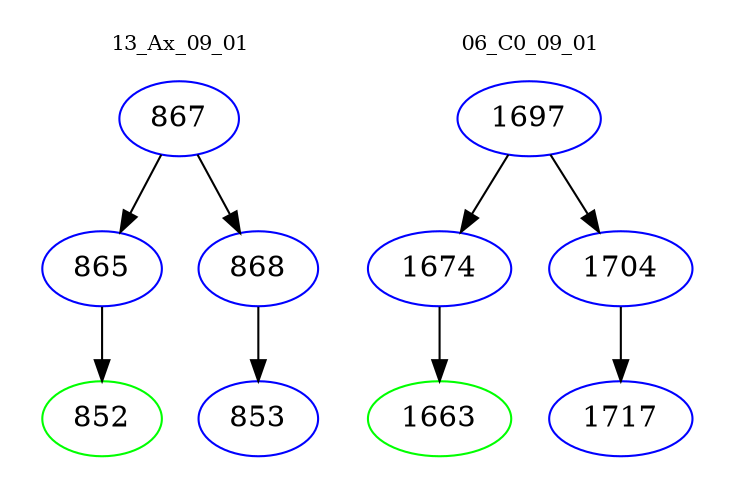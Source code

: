 digraph{
subgraph cluster_0 {
color = white
label = "13_Ax_09_01";
fontsize=10;
T0_867 [label="867", color="blue"]
T0_867 -> T0_865 [color="black"]
T0_865 [label="865", color="blue"]
T0_865 -> T0_852 [color="black"]
T0_852 [label="852", color="green"]
T0_867 -> T0_868 [color="black"]
T0_868 [label="868", color="blue"]
T0_868 -> T0_853 [color="black"]
T0_853 [label="853", color="blue"]
}
subgraph cluster_1 {
color = white
label = "06_C0_09_01";
fontsize=10;
T1_1697 [label="1697", color="blue"]
T1_1697 -> T1_1674 [color="black"]
T1_1674 [label="1674", color="blue"]
T1_1674 -> T1_1663 [color="black"]
T1_1663 [label="1663", color="green"]
T1_1697 -> T1_1704 [color="black"]
T1_1704 [label="1704", color="blue"]
T1_1704 -> T1_1717 [color="black"]
T1_1717 [label="1717", color="blue"]
}
}

